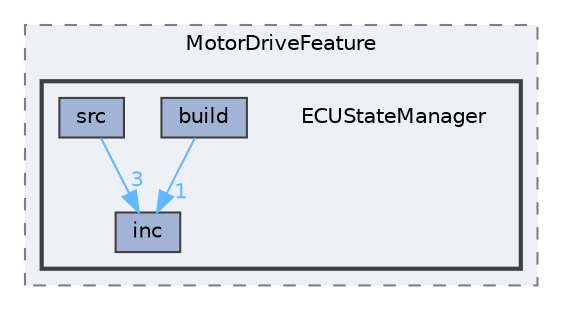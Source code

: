 digraph "EGEMOBİL/EEM_TASK/MotorDriveFeature/ECUStateManager"
{
 // LATEX_PDF_SIZE
  bgcolor="transparent";
  edge [fontname=Helvetica,fontsize=10,labelfontname=Helvetica,labelfontsize=10];
  node [fontname=Helvetica,fontsize=10,shape=box,height=0.2,width=0.4];
  compound=true
  subgraph clusterdir_1fac82efb7a484bf104c8eeded95e279 {
    graph [ bgcolor="#edf0f7", pencolor="grey50", label="MotorDriveFeature", fontname=Helvetica,fontsize=10 style="filled,dashed", URL="dir_1fac82efb7a484bf104c8eeded95e279.html",tooltip=""]
  subgraph clusterdir_216bd518ece4b2bf5304ea69898d276a {
    graph [ bgcolor="#edf0f7", pencolor="grey25", label="", fontname=Helvetica,fontsize=10 style="filled,bold", URL="dir_216bd518ece4b2bf5304ea69898d276a.html",tooltip=""]
    dir_216bd518ece4b2bf5304ea69898d276a [shape=plaintext, label="ECUStateManager"];
  dir_6e3d14d8a4ababd78954cf1ae93f0961 [label="build", fillcolor="#a2b4d6", color="grey25", style="filled", URL="dir_6e3d14d8a4ababd78954cf1ae93f0961.html",tooltip=""];
  dir_92e30b39eb266e2c8ec5e334e3bd91b2 [label="inc", fillcolor="#a2b4d6", color="grey25", style="filled", URL="dir_92e30b39eb266e2c8ec5e334e3bd91b2.html",tooltip=""];
  dir_8f4a3e6dd4dd7d8f5b85a8f528f78955 [label="src", fillcolor="#a2b4d6", color="grey25", style="filled", URL="dir_8f4a3e6dd4dd7d8f5b85a8f528f78955.html",tooltip=""];
  }
  }
  dir_6e3d14d8a4ababd78954cf1ae93f0961->dir_92e30b39eb266e2c8ec5e334e3bd91b2 [headlabel="1", labeldistance=1.5 headhref="dir_000000_000004.html" href="dir_000000_000004.html" color="steelblue1" fontcolor="steelblue1"];
  dir_8f4a3e6dd4dd7d8f5b85a8f528f78955->dir_92e30b39eb266e2c8ec5e334e3bd91b2 [headlabel="3", labeldistance=1.5 headhref="dir_000006_000004.html" href="dir_000006_000004.html" color="steelblue1" fontcolor="steelblue1"];
}
